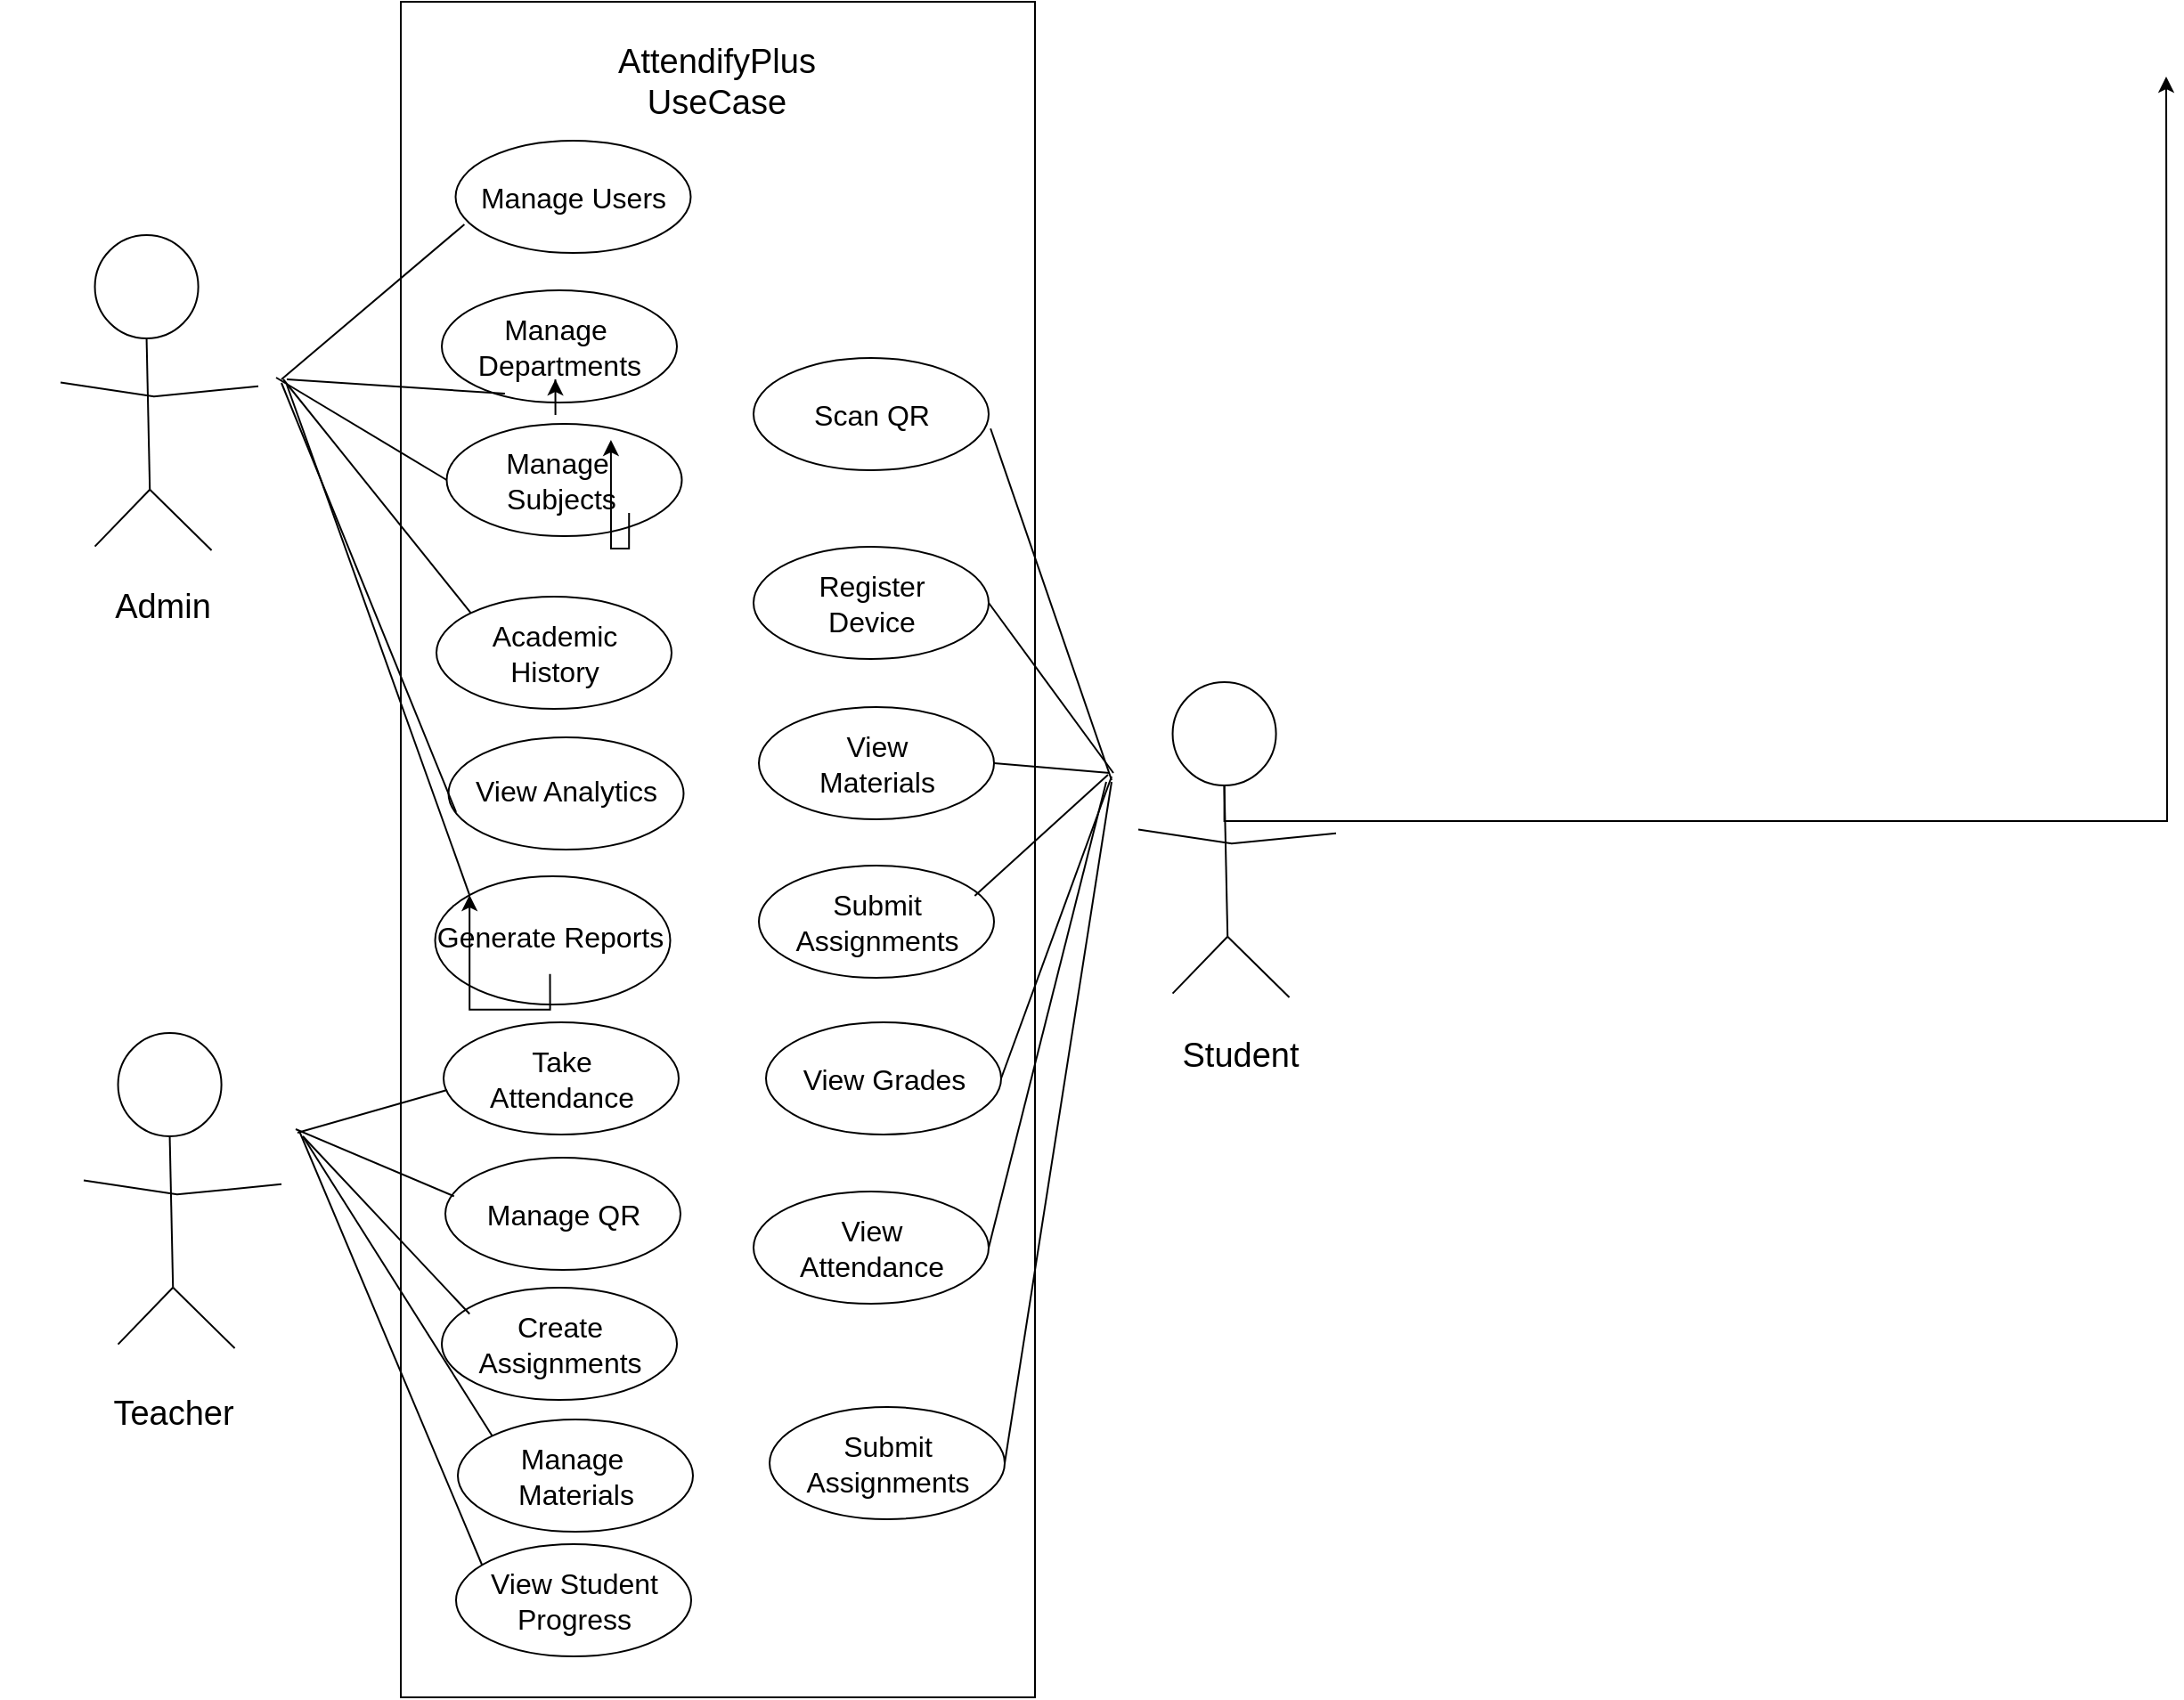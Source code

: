 <mxfile version="28.0.7">
  <diagram name="Page-1" id="vYeBrYP21lwAFHuQtVtp">
    <mxGraphModel dx="1676" dy="984" grid="0" gridSize="10" guides="1" tooltips="1" connect="1" arrows="1" fold="1" page="1" pageScale="1" pageWidth="850" pageHeight="1100" background="light-dark(#FFFFFF,#FFFFFF)" math="0" shadow="0">
      <root>
        <mxCell id="0" />
        <mxCell id="1" parent="0" />
        <mxCell id="gyNPG7Q4JXEVwgcOxmVo-3" value="" style="rounded=0;whiteSpace=wrap;html=1;fillColor=none;strokeWidth=1;strokeColor=light-dark(#000000,#000000);" vertex="1" parent="1">
          <mxGeometry x="247" y="23" width="356" height="952" as="geometry" />
        </mxCell>
        <mxCell id="gyNPG7Q4JXEVwgcOxmVo-4" value="&lt;font style=&quot;font-size: 19px;&quot;&gt;AttendifyPlus UseCase&lt;/font&gt;" style="text;html=1;align=center;verticalAlign=middle;whiteSpace=wrap;rounded=0;fontColor=light-dark(#000000,#000000);" vertex="1" parent="1">
          <mxGeometry x="333" y="40" width="183" height="55" as="geometry" />
        </mxCell>
        <mxCell id="gyNPG7Q4JXEVwgcOxmVo-10" value="" style="group" vertex="1" connectable="0" parent="1">
          <mxGeometry x="56" y="154" width="111" height="177" as="geometry" />
        </mxCell>
        <mxCell id="gyNPG7Q4JXEVwgcOxmVo-5" value="" style="ellipse;whiteSpace=wrap;html=1;aspect=fixed;fillColor=none;strokeColor=light-dark(#000000,#000000);" vertex="1" parent="gyNPG7Q4JXEVwgcOxmVo-10">
          <mxGeometry x="19.271" width="58.033" height="58.033" as="geometry" />
        </mxCell>
        <mxCell id="gyNPG7Q4JXEVwgcOxmVo-6" value="" style="endArrow=none;html=1;rounded=0;entryX=0.5;entryY=1;entryDx=0;entryDy=0;strokeColor=light-dark(#000000,#000000);" edge="1" parent="gyNPG7Q4JXEVwgcOxmVo-10" target="gyNPG7Q4JXEVwgcOxmVo-5">
          <mxGeometry width="50" height="50" relative="1" as="geometry">
            <mxPoint x="50.104" y="142.906" as="sourcePoint" />
            <mxPoint x="81.708" y="106.635" as="targetPoint" />
          </mxGeometry>
        </mxCell>
        <mxCell id="gyNPG7Q4JXEVwgcOxmVo-7" value="" style="endArrow=none;html=1;rounded=0;strokeColor=light-dark(#000000,#000000);" edge="1" parent="gyNPG7Q4JXEVwgcOxmVo-10">
          <mxGeometry width="50" height="50" relative="1" as="geometry">
            <mxPoint x="19.271" y="174.824" as="sourcePoint" />
            <mxPoint x="50.104" y="142.906" as="targetPoint" />
          </mxGeometry>
        </mxCell>
        <mxCell id="gyNPG7Q4JXEVwgcOxmVo-8" value="" style="endArrow=none;html=1;rounded=0;strokeColor=light-dark(#000000,#000000);" edge="1" parent="gyNPG7Q4JXEVwgcOxmVo-10">
          <mxGeometry width="50" height="50" relative="1" as="geometry">
            <mxPoint x="84.792" y="177" as="sourcePoint" />
            <mxPoint x="50.104" y="142.906" as="targetPoint" />
          </mxGeometry>
        </mxCell>
        <mxCell id="gyNPG7Q4JXEVwgcOxmVo-9" value="" style="endArrow=none;html=1;rounded=0;strokeColor=light-dark(#000000,#000000);" edge="1" parent="gyNPG7Q4JXEVwgcOxmVo-10">
          <mxGeometry width="50" height="50" relative="1" as="geometry">
            <mxPoint y="82.697" as="sourcePoint" />
            <mxPoint x="111" y="84.873" as="targetPoint" />
            <Array as="points">
              <mxPoint x="52.417" y="90.676" />
            </Array>
          </mxGeometry>
        </mxCell>
        <mxCell id="gyNPG7Q4JXEVwgcOxmVo-11" value="&lt;font style=&quot;font-size: 19px;&quot;&gt;Admin&lt;/font&gt;" style="text;html=1;align=center;verticalAlign=middle;whiteSpace=wrap;rounded=0;fontColor=light-dark(#000000,#000000);" vertex="1" parent="1">
          <mxGeometry x="22" y="335" width="183" height="55" as="geometry" />
        </mxCell>
        <mxCell id="gyNPG7Q4JXEVwgcOxmVo-12" value="" style="group" vertex="1" connectable="0" parent="1">
          <mxGeometry x="69" y="602" width="111" height="177" as="geometry" />
        </mxCell>
        <mxCell id="gyNPG7Q4JXEVwgcOxmVo-13" value="" style="ellipse;whiteSpace=wrap;html=1;aspect=fixed;fillColor=none;strokeColor=light-dark(#000000,#000000);" vertex="1" parent="gyNPG7Q4JXEVwgcOxmVo-12">
          <mxGeometry x="19.271" width="58.033" height="58.033" as="geometry" />
        </mxCell>
        <mxCell id="gyNPG7Q4JXEVwgcOxmVo-14" value="" style="endArrow=none;html=1;rounded=0;entryX=0.5;entryY=1;entryDx=0;entryDy=0;strokeColor=light-dark(#000000,#000000);" edge="1" parent="gyNPG7Q4JXEVwgcOxmVo-12" target="gyNPG7Q4JXEVwgcOxmVo-13">
          <mxGeometry width="50" height="50" relative="1" as="geometry">
            <mxPoint x="50.104" y="142.906" as="sourcePoint" />
            <mxPoint x="81.708" y="106.635" as="targetPoint" />
          </mxGeometry>
        </mxCell>
        <mxCell id="gyNPG7Q4JXEVwgcOxmVo-15" value="" style="endArrow=none;html=1;rounded=0;strokeColor=light-dark(#000000,#000000);" edge="1" parent="gyNPG7Q4JXEVwgcOxmVo-12">
          <mxGeometry width="50" height="50" relative="1" as="geometry">
            <mxPoint x="19.271" y="174.824" as="sourcePoint" />
            <mxPoint x="50.104" y="142.906" as="targetPoint" />
          </mxGeometry>
        </mxCell>
        <mxCell id="gyNPG7Q4JXEVwgcOxmVo-16" value="" style="endArrow=none;html=1;rounded=0;strokeColor=light-dark(#000000,#000000);" edge="1" parent="gyNPG7Q4JXEVwgcOxmVo-12">
          <mxGeometry width="50" height="50" relative="1" as="geometry">
            <mxPoint x="84.792" y="177" as="sourcePoint" />
            <mxPoint x="50.104" y="142.906" as="targetPoint" />
          </mxGeometry>
        </mxCell>
        <mxCell id="gyNPG7Q4JXEVwgcOxmVo-17" value="" style="endArrow=none;html=1;rounded=0;strokeColor=light-dark(#000000,#000000);" edge="1" parent="gyNPG7Q4JXEVwgcOxmVo-12">
          <mxGeometry width="50" height="50" relative="1" as="geometry">
            <mxPoint y="82.697" as="sourcePoint" />
            <mxPoint x="111" y="84.873" as="targetPoint" />
            <Array as="points">
              <mxPoint x="52.417" y="90.676" />
            </Array>
          </mxGeometry>
        </mxCell>
        <mxCell id="gyNPG7Q4JXEVwgcOxmVo-18" value="&lt;font style=&quot;font-size: 19px;&quot;&gt;Teacher&lt;/font&gt;" style="text;html=1;align=center;verticalAlign=middle;whiteSpace=wrap;rounded=0;fontColor=light-dark(#000000,#000000);" vertex="1" parent="1">
          <mxGeometry x="28" y="788" width="183" height="55" as="geometry" />
        </mxCell>
        <mxCell id="gyNPG7Q4JXEVwgcOxmVo-19" value="" style="group" vertex="1" connectable="0" parent="1">
          <mxGeometry x="661" y="405" width="111" height="177" as="geometry" />
        </mxCell>
        <mxCell id="gyNPG7Q4JXEVwgcOxmVo-26" style="edgeStyle=orthogonalEdgeStyle;rounded=0;orthogonalLoop=1;jettySize=auto;html=1;exitX=0.5;exitY=1;exitDx=0;exitDy=0;" edge="1" parent="gyNPG7Q4JXEVwgcOxmVo-19" source="gyNPG7Q4JXEVwgcOxmVo-20">
          <mxGeometry relative="1" as="geometry">
            <mxPoint x="577" y="-340" as="targetPoint" />
          </mxGeometry>
        </mxCell>
        <mxCell id="gyNPG7Q4JXEVwgcOxmVo-20" value="" style="ellipse;whiteSpace=wrap;html=1;aspect=fixed;fillColor=none;strokeColor=light-dark(#000000,#000000);" vertex="1" parent="gyNPG7Q4JXEVwgcOxmVo-19">
          <mxGeometry x="19.271" width="58.033" height="58.033" as="geometry" />
        </mxCell>
        <mxCell id="gyNPG7Q4JXEVwgcOxmVo-21" value="" style="endArrow=none;html=1;rounded=0;entryX=0.5;entryY=1;entryDx=0;entryDy=0;strokeColor=light-dark(#000000,#000000);" edge="1" parent="gyNPG7Q4JXEVwgcOxmVo-19" target="gyNPG7Q4JXEVwgcOxmVo-20">
          <mxGeometry width="50" height="50" relative="1" as="geometry">
            <mxPoint x="50.104" y="142.906" as="sourcePoint" />
            <mxPoint x="81.708" y="106.635" as="targetPoint" />
          </mxGeometry>
        </mxCell>
        <mxCell id="gyNPG7Q4JXEVwgcOxmVo-22" value="" style="endArrow=none;html=1;rounded=0;strokeColor=light-dark(#000000,#000000);" edge="1" parent="gyNPG7Q4JXEVwgcOxmVo-19">
          <mxGeometry width="50" height="50" relative="1" as="geometry">
            <mxPoint x="19.271" y="174.824" as="sourcePoint" />
            <mxPoint x="50.104" y="142.906" as="targetPoint" />
          </mxGeometry>
        </mxCell>
        <mxCell id="gyNPG7Q4JXEVwgcOxmVo-23" value="" style="endArrow=none;html=1;rounded=0;strokeColor=light-dark(#000000,#000000);" edge="1" parent="gyNPG7Q4JXEVwgcOxmVo-19">
          <mxGeometry width="50" height="50" relative="1" as="geometry">
            <mxPoint x="84.792" y="177" as="sourcePoint" />
            <mxPoint x="50.104" y="142.906" as="targetPoint" />
          </mxGeometry>
        </mxCell>
        <mxCell id="gyNPG7Q4JXEVwgcOxmVo-24" value="" style="endArrow=none;html=1;rounded=0;strokeColor=light-dark(#000000,#000000);" edge="1" parent="gyNPG7Q4JXEVwgcOxmVo-19">
          <mxGeometry width="50" height="50" relative="1" as="geometry">
            <mxPoint y="82.697" as="sourcePoint" />
            <mxPoint x="111" y="84.873" as="targetPoint" />
            <Array as="points">
              <mxPoint x="52.417" y="90.676" />
            </Array>
          </mxGeometry>
        </mxCell>
        <mxCell id="gyNPG7Q4JXEVwgcOxmVo-25" value="&lt;font style=&quot;font-size: 19px;&quot;&gt;Student&lt;/font&gt;" style="text;html=1;align=center;verticalAlign=middle;whiteSpace=wrap;rounded=0;fontColor=light-dark(#000000,#000000);" vertex="1" parent="1">
          <mxGeometry x="627" y="587" width="183" height="55" as="geometry" />
        </mxCell>
        <mxCell id="gyNPG7Q4JXEVwgcOxmVo-58" value="" style="group" vertex="1" connectable="0" parent="1">
          <mxGeometry x="263" y="101" width="161.5" height="63" as="geometry" />
        </mxCell>
        <mxCell id="gyNPG7Q4JXEVwgcOxmVo-27" value="" style="ellipse;whiteSpace=wrap;html=1;strokeColor=light-dark(#000000,#000000);fillColor=none;" vertex="1" parent="gyNPG7Q4JXEVwgcOxmVo-58">
          <mxGeometry x="14.75" width="132" height="63" as="geometry" />
        </mxCell>
        <mxCell id="gyNPG7Q4JXEVwgcOxmVo-50" value="&lt;font&gt;Manage Users&lt;/font&gt;" style="text;html=1;align=center;verticalAlign=middle;whiteSpace=wrap;rounded=0;fontColor=light-dark(#000000,#000000);fontSize=16;" vertex="1" parent="gyNPG7Q4JXEVwgcOxmVo-58">
          <mxGeometry y="13" width="161.5" height="37" as="geometry" />
        </mxCell>
        <mxCell id="gyNPG7Q4JXEVwgcOxmVo-59" value="" style="group" vertex="1" connectable="0" parent="1">
          <mxGeometry x="248" y="185" width="161.5" height="63" as="geometry" />
        </mxCell>
        <mxCell id="gyNPG7Q4JXEVwgcOxmVo-51" value="&lt;font&gt;Manage&lt;br&gt;&lt;/font&gt;&lt;div&gt;&lt;font&gt;&lt;span style=&quot;color: rgba(0, 0, 0, 0); font-family: monospace; font-size: 0px; text-align: start; text-wrap-mode: nowrap; background-color: transparent;&quot;&gt;%3CmxGraphModel%3E%3Croot%3E%3CmxCell%20id%3D%220%22%2F%3E%3CmxCell%20id%3D%221%22%20parent%3D%220%22%2F%3E%3CmxCell%20id%3D%222%22%20value%3D%22%26lt%3Bfont%26gt%3BManage%20Users%26lt%3B%2Ffont%26gt%3B%22%20style%3D%22text%3Bhtml%3D1%3Balign%3Dcenter%3BverticalAlign%3Dmiddle%3BwhiteSpace%3Dwrap%3Brounded%3D0%3BfontColor%3Dlight-dark(%23000000%2C%23000000)%3BfontSize%3D16%3B%22%20vertex%3D%221%22%20parent%3D%221%22%3E%3CmxGeometry%20x%3D%22259.25%22%20y%3D%22148%22%20width%3D%22161.5%22%20height%3D%2237%22%20as%3D%22geometry%22%2F%3E%3C%2FmxCell%3E%3C%2Froot%3E%3C%2FmxGraphModel%3E&lt;/span&gt;&amp;nbsp;Departments&lt;/font&gt;&lt;/div&gt;" style="text;html=1;align=center;verticalAlign=middle;whiteSpace=wrap;rounded=0;fontColor=light-dark(#000000,#000000);fontSize=16;" vertex="1" parent="gyNPG7Q4JXEVwgcOxmVo-59">
          <mxGeometry x="5" y="13" width="161.5" height="37" as="geometry" />
        </mxCell>
        <mxCell id="gyNPG7Q4JXEVwgcOxmVo-72" style="edgeStyle=orthogonalEdgeStyle;rounded=0;orthogonalLoop=1;jettySize=auto;html=1;exitX=0.5;exitY=1;exitDx=0;exitDy=0;" edge="1" parent="gyNPG7Q4JXEVwgcOxmVo-59" source="gyNPG7Q4JXEVwgcOxmVo-51" target="gyNPG7Q4JXEVwgcOxmVo-51">
          <mxGeometry relative="1" as="geometry" />
        </mxCell>
        <mxCell id="gyNPG7Q4JXEVwgcOxmVo-61" value="" style="group" vertex="1" connectable="0" parent="1">
          <mxGeometry x="254" y="260" width="246.25" height="63" as="geometry" />
        </mxCell>
        <mxCell id="gyNPG7Q4JXEVwgcOxmVo-66" value="" style="group" vertex="1" connectable="0" parent="gyNPG7Q4JXEVwgcOxmVo-61">
          <mxGeometry width="161.5" height="63" as="geometry" />
        </mxCell>
        <mxCell id="gyNPG7Q4JXEVwgcOxmVo-43" value="" style="ellipse;whiteSpace=wrap;html=1;strokeColor=light-dark(#000000,#000000);fillColor=none;" vertex="1" parent="gyNPG7Q4JXEVwgcOxmVo-66">
          <mxGeometry x="18.75" width="132" height="63" as="geometry" />
        </mxCell>
        <mxCell id="gyNPG7Q4JXEVwgcOxmVo-52" value="&lt;font&gt;Manage&lt;br&gt;&lt;/font&gt;&lt;div&gt;&lt;font&gt;&lt;span style=&quot;color: rgba(0, 0, 0, 0); font-family: monospace; font-size: 0px; text-align: start; text-wrap-mode: nowrap; background-color: transparent;&quot;&gt;%3CmxGraphModel%3E%3Croot%3E%3CmxCell%20id%3D%220%22%2F%3E%3CmxCell%20id%3D%221%22%20parent%3D%220%22%2F%3E%3CmxCell%20id%3D%222%22%20value%3D%22%26lt%3Bfont%26gt%3BManage%20Users%26lt%3B%2Ffont%26gt%3B%22%20style%3D%22text%3Bhtml%3D1%3Balign%3Dcenter%3BverticalAlign%3Dmiddle%3BwhiteSpace%3Dwrap%3Brounded%3D0%3BfontColor%3Dlight-dark(%23000000%2C%23000000)%3BfontSize%3D16%3B%22%20vertex%3D%221%22%20parent%3D%221%22%3E%3CmxGeometry%20x%3D%22259.25%22%20y%3D%22148%22%20width%3D%22161.5%22%20height%3D%2237%22%20as%3D%22geometry%22%2F%3E%3C%2FmxCell%3E%3C%2Froot%3E%3C%2FmxGraphModel%3E&lt;/span&gt;&amp;nbsp;Subjects&lt;/font&gt;&lt;/div&gt;" style="text;html=1;align=center;verticalAlign=middle;whiteSpace=wrap;rounded=0;fontColor=light-dark(#000000,#000000);fontSize=16;" vertex="1" parent="gyNPG7Q4JXEVwgcOxmVo-66">
          <mxGeometry y="13" width="161.5" height="37" as="geometry" />
        </mxCell>
        <mxCell id="gyNPG7Q4JXEVwgcOxmVo-65" style="edgeStyle=orthogonalEdgeStyle;rounded=0;orthogonalLoop=1;jettySize=auto;html=1;exitX=0.75;exitY=1;exitDx=0;exitDy=0;entryX=0.687;entryY=-0.108;entryDx=0;entryDy=0;entryPerimeter=0;" edge="1" parent="gyNPG7Q4JXEVwgcOxmVo-66" source="gyNPG7Q4JXEVwgcOxmVo-52" target="gyNPG7Q4JXEVwgcOxmVo-52">
          <mxGeometry relative="1" as="geometry" />
        </mxCell>
        <mxCell id="gyNPG7Q4JXEVwgcOxmVo-62" value="" style="group" vertex="1" connectable="0" parent="1">
          <mxGeometry x="259" y="436" width="161.5" height="63" as="geometry" />
        </mxCell>
        <mxCell id="gyNPG7Q4JXEVwgcOxmVo-44" value="" style="ellipse;whiteSpace=wrap;html=1;strokeColor=light-dark(#000000,#000000);fillColor=none;" vertex="1" parent="gyNPG7Q4JXEVwgcOxmVo-62">
          <mxGeometry x="14.75" width="132" height="63" as="geometry" />
        </mxCell>
        <mxCell id="gyNPG7Q4JXEVwgcOxmVo-53" value="View Analytics" style="text;html=1;align=center;verticalAlign=middle;whiteSpace=wrap;rounded=0;fontColor=light-dark(#000000,#000000);fontSize=16;" vertex="1" parent="gyNPG7Q4JXEVwgcOxmVo-62">
          <mxGeometry y="11" width="161.5" height="37" as="geometry" />
        </mxCell>
        <mxCell id="gyNPG7Q4JXEVwgcOxmVo-60" value="" style="group" vertex="1" connectable="0" parent="1">
          <mxGeometry x="250" y="514" width="161.5" height="72" as="geometry" />
        </mxCell>
        <mxCell id="gyNPG7Q4JXEVwgcOxmVo-46" value="" style="ellipse;whiteSpace=wrap;html=1;strokeColor=light-dark(#000000,#000000);fillColor=none;" vertex="1" parent="gyNPG7Q4JXEVwgcOxmVo-60">
          <mxGeometry x="16.25" width="132" height="72" as="geometry" />
        </mxCell>
        <mxCell id="gyNPG7Q4JXEVwgcOxmVo-64" style="edgeStyle=orthogonalEdgeStyle;rounded=0;orthogonalLoop=1;jettySize=auto;html=1;exitX=0.5;exitY=1;exitDx=0;exitDy=0;entryX=0;entryY=0;entryDx=0;entryDy=0;" edge="1" parent="gyNPG7Q4JXEVwgcOxmVo-60" source="gyNPG7Q4JXEVwgcOxmVo-55" target="gyNPG7Q4JXEVwgcOxmVo-46">
          <mxGeometry relative="1" as="geometry" />
        </mxCell>
        <mxCell id="gyNPG7Q4JXEVwgcOxmVo-55" value="Generate Reports" style="text;html=1;align=center;verticalAlign=middle;whiteSpace=wrap;rounded=0;fontColor=light-dark(#000000,#000000);fontSize=16;" vertex="1" parent="gyNPG7Q4JXEVwgcOxmVo-60">
          <mxGeometry y="12.571" width="161.5" height="42.286" as="geometry" />
        </mxCell>
        <mxCell id="gyNPG7Q4JXEVwgcOxmVo-69" value="" style="endArrow=none;html=1;rounded=0;strokeWidth=1;strokeColor=light-dark(#000000,#000000);entryX=0.122;entryY=0.919;entryDx=0;entryDy=0;entryPerimeter=0;" edge="1" parent="1" target="gyNPG7Q4JXEVwgcOxmVo-50">
          <mxGeometry width="50" height="50" relative="1" as="geometry">
            <mxPoint x="180" y="235" as="sourcePoint" />
            <mxPoint x="244" y="202" as="targetPoint" />
          </mxGeometry>
        </mxCell>
        <mxCell id="gyNPG7Q4JXEVwgcOxmVo-70" value="" style="endArrow=none;html=1;rounded=0;strokeWidth=1;strokeColor=light-dark(#000000,#000000);entryX=0;entryY=0.5;entryDx=0;entryDy=0;" edge="1" parent="1" target="gyNPG7Q4JXEVwgcOxmVo-43">
          <mxGeometry width="50" height="50" relative="1" as="geometry">
            <mxPoint x="177" y="234" as="sourcePoint" />
            <mxPoint x="296" y="249" as="targetPoint" />
          </mxGeometry>
        </mxCell>
        <mxCell id="gyNPG7Q4JXEVwgcOxmVo-71" value="" style="endArrow=none;html=1;rounded=0;strokeWidth=1;strokeColor=light-dark(#000000,#000000);entryX=0;entryY=0;entryDx=0;entryDy=0;" edge="1" parent="1" target="gyNPG7Q4JXEVwgcOxmVo-45">
          <mxGeometry width="50" height="50" relative="1" as="geometry">
            <mxPoint x="181" y="235" as="sourcePoint" />
            <mxPoint x="300" y="235" as="targetPoint" />
          </mxGeometry>
        </mxCell>
        <mxCell id="gyNPG7Q4JXEVwgcOxmVo-42" value="" style="ellipse;whiteSpace=wrap;html=1;strokeColor=light-dark(#000000,#000000);fillColor=none;" vertex="1" parent="1">
          <mxGeometry x="270" y="185" width="132" height="63" as="geometry" />
        </mxCell>
        <mxCell id="gyNPG7Q4JXEVwgcOxmVo-73" value="" style="endArrow=none;html=1;rounded=0;strokeWidth=1;strokeColor=light-dark(#000000,#000000);entryX=0.269;entryY=0.921;entryDx=0;entryDy=0;entryPerimeter=0;" edge="1" parent="1" target="gyNPG7Q4JXEVwgcOxmVo-42">
          <mxGeometry width="50" height="50" relative="1" as="geometry">
            <mxPoint x="183" y="235" as="sourcePoint" />
            <mxPoint x="319" y="205" as="targetPoint" />
          </mxGeometry>
        </mxCell>
        <mxCell id="gyNPG7Q4JXEVwgcOxmVo-75" value="" style="group" vertex="1" connectable="0" parent="1">
          <mxGeometry x="267" y="355" width="132" height="67" as="geometry" />
        </mxCell>
        <mxCell id="gyNPG7Q4JXEVwgcOxmVo-45" value="" style="ellipse;whiteSpace=wrap;html=1;strokeColor=light-dark(#000000,#000000);fillColor=none;" vertex="1" parent="gyNPG7Q4JXEVwgcOxmVo-75">
          <mxGeometry y="2" width="132" height="63" as="geometry" />
        </mxCell>
        <mxCell id="gyNPG7Q4JXEVwgcOxmVo-54" value="Academic&lt;div&gt;History&lt;/div&gt;" style="text;html=1;align=center;verticalAlign=middle;whiteSpace=wrap;rounded=0;fontColor=light-dark(#000000,#000000);fontSize=16;" vertex="1" parent="gyNPG7Q4JXEVwgcOxmVo-75">
          <mxGeometry x="15.62" width="100.75" height="67" as="geometry" />
        </mxCell>
        <mxCell id="gyNPG7Q4JXEVwgcOxmVo-76" value="" style="endArrow=none;html=1;rounded=0;strokeWidth=1;strokeColor=light-dark(#000000,#000000);entryX=0;entryY=0;entryDx=0;entryDy=0;" edge="1" parent="1" target="gyNPG7Q4JXEVwgcOxmVo-46">
          <mxGeometry width="50" height="50" relative="1" as="geometry">
            <mxPoint x="183" y="238" as="sourcePoint" />
            <mxPoint x="585" y="217" as="targetPoint" />
          </mxGeometry>
        </mxCell>
        <mxCell id="gyNPG7Q4JXEVwgcOxmVo-77" value="" style="endArrow=none;html=1;rounded=0;strokeWidth=1;strokeColor=light-dark(#000000,#000000);" edge="1" parent="1">
          <mxGeometry width="50" height="50" relative="1" as="geometry">
            <mxPoint x="180" y="237" as="sourcePoint" />
            <mxPoint x="278" y="478" as="targetPoint" />
          </mxGeometry>
        </mxCell>
        <mxCell id="gyNPG7Q4JXEVwgcOxmVo-78" value="" style="group" vertex="1" connectable="0" parent="1">
          <mxGeometry x="271" y="594" width="132" height="67" as="geometry" />
        </mxCell>
        <mxCell id="gyNPG7Q4JXEVwgcOxmVo-79" value="" style="ellipse;whiteSpace=wrap;html=1;strokeColor=light-dark(#000000,#000000);fillColor=none;" vertex="1" parent="gyNPG7Q4JXEVwgcOxmVo-78">
          <mxGeometry y="2" width="132" height="63" as="geometry" />
        </mxCell>
        <mxCell id="gyNPG7Q4JXEVwgcOxmVo-80" value="Take Attendance" style="text;html=1;align=center;verticalAlign=middle;whiteSpace=wrap;rounded=0;fontColor=light-dark(#000000,#000000);fontSize=16;" vertex="1" parent="gyNPG7Q4JXEVwgcOxmVo-78">
          <mxGeometry x="15.62" width="100.75" height="67" as="geometry" />
        </mxCell>
        <mxCell id="gyNPG7Q4JXEVwgcOxmVo-81" value="" style="group" vertex="1" connectable="0" parent="1">
          <mxGeometry x="272" y="670" width="132" height="67" as="geometry" />
        </mxCell>
        <mxCell id="gyNPG7Q4JXEVwgcOxmVo-82" value="" style="ellipse;whiteSpace=wrap;html=1;strokeColor=light-dark(#000000,#000000);fillColor=none;" vertex="1" parent="gyNPG7Q4JXEVwgcOxmVo-81">
          <mxGeometry y="2" width="132" height="63" as="geometry" />
        </mxCell>
        <mxCell id="gyNPG7Q4JXEVwgcOxmVo-83" value="Manage QR" style="text;html=1;align=center;verticalAlign=middle;whiteSpace=wrap;rounded=0;fontColor=light-dark(#000000,#000000);fontSize=16;" vertex="1" parent="gyNPG7Q4JXEVwgcOxmVo-81">
          <mxGeometry x="15.62" width="100.75" height="67" as="geometry" />
        </mxCell>
        <mxCell id="gyNPG7Q4JXEVwgcOxmVo-84" value="" style="group" vertex="1" connectable="0" parent="1">
          <mxGeometry x="270" y="743" width="132" height="67" as="geometry" />
        </mxCell>
        <mxCell id="gyNPG7Q4JXEVwgcOxmVo-85" value="" style="ellipse;whiteSpace=wrap;html=1;strokeColor=light-dark(#000000,#000000);fillColor=none;" vertex="1" parent="gyNPG7Q4JXEVwgcOxmVo-84">
          <mxGeometry y="2" width="132" height="63" as="geometry" />
        </mxCell>
        <mxCell id="gyNPG7Q4JXEVwgcOxmVo-86" value="Create Assignments" style="text;html=1;align=center;verticalAlign=middle;whiteSpace=wrap;rounded=0;fontColor=light-dark(#000000,#000000);fontSize=16;" vertex="1" parent="gyNPG7Q4JXEVwgcOxmVo-84">
          <mxGeometry x="15.62" width="100.75" height="67" as="geometry" />
        </mxCell>
        <mxCell id="gyNPG7Q4JXEVwgcOxmVo-87" value="" style="group" vertex="1" connectable="0" parent="1">
          <mxGeometry x="279" y="817" width="132" height="67" as="geometry" />
        </mxCell>
        <mxCell id="gyNPG7Q4JXEVwgcOxmVo-88" value="" style="ellipse;whiteSpace=wrap;html=1;strokeColor=light-dark(#000000,#000000);fillColor=none;" vertex="1" parent="gyNPG7Q4JXEVwgcOxmVo-87">
          <mxGeometry y="2" width="132" height="63" as="geometry" />
        </mxCell>
        <mxCell id="gyNPG7Q4JXEVwgcOxmVo-89" value="Manage&amp;nbsp;&lt;div&gt;Materials&lt;/div&gt;" style="text;html=1;align=center;verticalAlign=middle;whiteSpace=wrap;rounded=0;fontColor=light-dark(#000000,#000000);fontSize=16;" vertex="1" parent="gyNPG7Q4JXEVwgcOxmVo-87">
          <mxGeometry x="15.62" width="100.75" height="67" as="geometry" />
        </mxCell>
        <mxCell id="gyNPG7Q4JXEVwgcOxmVo-91" value="" style="group" vertex="1" connectable="0" parent="1">
          <mxGeometry x="278" y="887" width="132" height="67" as="geometry" />
        </mxCell>
        <mxCell id="gyNPG7Q4JXEVwgcOxmVo-92" value="" style="ellipse;whiteSpace=wrap;html=1;strokeColor=light-dark(#000000,#000000);fillColor=none;" vertex="1" parent="gyNPG7Q4JXEVwgcOxmVo-91">
          <mxGeometry y="2" width="132" height="63" as="geometry" />
        </mxCell>
        <mxCell id="gyNPG7Q4JXEVwgcOxmVo-93" value="View Student Progress" style="text;html=1;align=center;verticalAlign=middle;whiteSpace=wrap;rounded=0;fontColor=light-dark(#000000,#000000);fontSize=16;" vertex="1" parent="gyNPG7Q4JXEVwgcOxmVo-91">
          <mxGeometry x="15.62" width="100.75" height="67" as="geometry" />
        </mxCell>
        <mxCell id="gyNPG7Q4JXEVwgcOxmVo-94" value="" style="group" vertex="1" connectable="0" parent="1">
          <mxGeometry x="445" y="327" width="132" height="67" as="geometry" />
        </mxCell>
        <mxCell id="gyNPG7Q4JXEVwgcOxmVo-95" value="" style="ellipse;whiteSpace=wrap;html=1;strokeColor=light-dark(#000000,#000000);fillColor=none;" vertex="1" parent="gyNPG7Q4JXEVwgcOxmVo-94">
          <mxGeometry y="2" width="132" height="63" as="geometry" />
        </mxCell>
        <mxCell id="gyNPG7Q4JXEVwgcOxmVo-96" value="Register&lt;div&gt;Device&lt;/div&gt;" style="text;html=1;align=center;verticalAlign=middle;whiteSpace=wrap;rounded=0;fontColor=light-dark(#000000,#000000);fontSize=16;" vertex="1" parent="gyNPG7Q4JXEVwgcOxmVo-94">
          <mxGeometry x="15.62" width="100.75" height="67" as="geometry" />
        </mxCell>
        <mxCell id="gyNPG7Q4JXEVwgcOxmVo-97" value="" style="group" vertex="1" connectable="0" parent="1">
          <mxGeometry x="448" y="417" width="132" height="67" as="geometry" />
        </mxCell>
        <mxCell id="gyNPG7Q4JXEVwgcOxmVo-98" value="" style="ellipse;whiteSpace=wrap;html=1;strokeColor=light-dark(#000000,#000000);fillColor=none;" vertex="1" parent="gyNPG7Q4JXEVwgcOxmVo-97">
          <mxGeometry y="2" width="132" height="63" as="geometry" />
        </mxCell>
        <mxCell id="gyNPG7Q4JXEVwgcOxmVo-99" value="View&lt;div&gt;Materials&lt;/div&gt;" style="text;html=1;align=center;verticalAlign=middle;whiteSpace=wrap;rounded=0;fontColor=light-dark(#000000,#000000);fontSize=16;" vertex="1" parent="gyNPG7Q4JXEVwgcOxmVo-97">
          <mxGeometry x="15.62" width="100.75" height="67" as="geometry" />
        </mxCell>
        <mxCell id="gyNPG7Q4JXEVwgcOxmVo-100" value="" style="group" vertex="1" connectable="0" parent="1">
          <mxGeometry x="448" y="506" width="132" height="67" as="geometry" />
        </mxCell>
        <mxCell id="gyNPG7Q4JXEVwgcOxmVo-101" value="" style="ellipse;whiteSpace=wrap;html=1;strokeColor=light-dark(#000000,#000000);fillColor=none;" vertex="1" parent="gyNPG7Q4JXEVwgcOxmVo-100">
          <mxGeometry y="2" width="132" height="63" as="geometry" />
        </mxCell>
        <mxCell id="gyNPG7Q4JXEVwgcOxmVo-102" value="Submit&lt;div&gt;Assignments&lt;/div&gt;" style="text;html=1;align=center;verticalAlign=middle;whiteSpace=wrap;rounded=0;fontColor=light-dark(#000000,#000000);fontSize=16;" vertex="1" parent="gyNPG7Q4JXEVwgcOxmVo-100">
          <mxGeometry x="15.62" width="100.75" height="67" as="geometry" />
        </mxCell>
        <mxCell id="gyNPG7Q4JXEVwgcOxmVo-103" value="" style="group" vertex="1" connectable="0" parent="1">
          <mxGeometry x="452" y="594" width="132" height="67" as="geometry" />
        </mxCell>
        <mxCell id="gyNPG7Q4JXEVwgcOxmVo-104" value="" style="ellipse;whiteSpace=wrap;html=1;strokeColor=light-dark(#000000,#000000);fillColor=none;" vertex="1" parent="gyNPG7Q4JXEVwgcOxmVo-103">
          <mxGeometry y="2" width="132" height="63" as="geometry" />
        </mxCell>
        <mxCell id="gyNPG7Q4JXEVwgcOxmVo-105" value="View Grades" style="text;html=1;align=center;verticalAlign=middle;whiteSpace=wrap;rounded=0;fontColor=light-dark(#000000,#000000);fontSize=16;" vertex="1" parent="gyNPG7Q4JXEVwgcOxmVo-103">
          <mxGeometry x="15.62" width="100.75" height="67" as="geometry" />
        </mxCell>
        <mxCell id="gyNPG7Q4JXEVwgcOxmVo-106" value="" style="group" vertex="1" connectable="0" parent="1">
          <mxGeometry x="445" y="689" width="132" height="67" as="geometry" />
        </mxCell>
        <mxCell id="gyNPG7Q4JXEVwgcOxmVo-107" value="" style="ellipse;whiteSpace=wrap;html=1;strokeColor=light-dark(#000000,#000000);fillColor=none;" vertex="1" parent="gyNPG7Q4JXEVwgcOxmVo-106">
          <mxGeometry y="2" width="132" height="63" as="geometry" />
        </mxCell>
        <mxCell id="gyNPG7Q4JXEVwgcOxmVo-108" value="View Attendance" style="text;html=1;align=center;verticalAlign=middle;whiteSpace=wrap;rounded=0;fontColor=light-dark(#000000,#000000);fontSize=16;" vertex="1" parent="gyNPG7Q4JXEVwgcOxmVo-106">
          <mxGeometry x="15.62" width="100.75" height="67" as="geometry" />
        </mxCell>
        <mxCell id="gyNPG7Q4JXEVwgcOxmVo-109" value="" style="group" vertex="1" connectable="0" parent="1">
          <mxGeometry x="445" y="221" width="132" height="67" as="geometry" />
        </mxCell>
        <mxCell id="gyNPG7Q4JXEVwgcOxmVo-110" value="" style="ellipse;whiteSpace=wrap;html=1;strokeColor=light-dark(#000000,#000000);fillColor=none;" vertex="1" parent="gyNPG7Q4JXEVwgcOxmVo-109">
          <mxGeometry y="2" width="132" height="63" as="geometry" />
        </mxCell>
        <mxCell id="gyNPG7Q4JXEVwgcOxmVo-111" value="Scan QR" style="text;html=1;align=center;verticalAlign=middle;whiteSpace=wrap;rounded=0;fontColor=light-dark(#000000,#000000);fontSize=16;" vertex="1" parent="gyNPG7Q4JXEVwgcOxmVo-109">
          <mxGeometry x="15.62" width="100.75" height="67" as="geometry" />
        </mxCell>
        <mxCell id="gyNPG7Q4JXEVwgcOxmVo-112" value="" style="group" vertex="1" connectable="0" parent="1">
          <mxGeometry x="454" y="810" width="132" height="67" as="geometry" />
        </mxCell>
        <mxCell id="gyNPG7Q4JXEVwgcOxmVo-113" value="" style="ellipse;whiteSpace=wrap;html=1;strokeColor=light-dark(#000000,#000000);fillColor=none;" vertex="1" parent="gyNPG7Q4JXEVwgcOxmVo-112">
          <mxGeometry y="2" width="132" height="63" as="geometry" />
        </mxCell>
        <mxCell id="gyNPG7Q4JXEVwgcOxmVo-114" value="Submit Assignments" style="text;html=1;align=center;verticalAlign=middle;whiteSpace=wrap;rounded=0;fontColor=light-dark(#000000,#000000);fontSize=16;" vertex="1" parent="gyNPG7Q4JXEVwgcOxmVo-112">
          <mxGeometry x="15.62" width="100.75" height="67" as="geometry" />
        </mxCell>
        <mxCell id="gyNPG7Q4JXEVwgcOxmVo-116" value="" style="endArrow=none;html=1;rounded=0;strokeWidth=1;strokeColor=light-dark(#000000,#000000);" edge="1" parent="1">
          <mxGeometry width="50" height="50" relative="1" as="geometry">
            <mxPoint x="189" y="658" as="sourcePoint" />
            <mxPoint x="273" y="634" as="targetPoint" />
          </mxGeometry>
        </mxCell>
        <mxCell id="gyNPG7Q4JXEVwgcOxmVo-117" value="" style="endArrow=none;html=1;rounded=0;strokeWidth=1;strokeColor=light-dark(#000000,#000000);entryX=0.037;entryY=0.344;entryDx=0;entryDy=0;entryPerimeter=0;" edge="1" parent="1" target="gyNPG7Q4JXEVwgcOxmVo-82">
          <mxGeometry width="50" height="50" relative="1" as="geometry">
            <mxPoint x="188" y="656" as="sourcePoint" />
            <mxPoint x="272" y="677" as="targetPoint" />
          </mxGeometry>
        </mxCell>
        <mxCell id="gyNPG7Q4JXEVwgcOxmVo-118" value="" style="endArrow=none;html=1;rounded=0;strokeWidth=1;strokeColor=light-dark(#000000,#000000);entryX=0;entryY=0.25;entryDx=0;entryDy=0;" edge="1" parent="1" target="gyNPG7Q4JXEVwgcOxmVo-86">
          <mxGeometry width="50" height="50" relative="1" as="geometry">
            <mxPoint x="192" y="660" as="sourcePoint" />
            <mxPoint x="355" y="745" as="targetPoint" />
          </mxGeometry>
        </mxCell>
        <mxCell id="gyNPG7Q4JXEVwgcOxmVo-119" value="" style="endArrow=none;html=1;rounded=0;strokeWidth=1;strokeColor=light-dark(#000000,#000000);entryX=0;entryY=0;entryDx=0;entryDy=0;" edge="1" parent="1" target="gyNPG7Q4JXEVwgcOxmVo-88">
          <mxGeometry width="50" height="50" relative="1" as="geometry">
            <mxPoint x="192" y="660" as="sourcePoint" />
            <mxPoint x="378" y="853" as="targetPoint" />
          </mxGeometry>
        </mxCell>
        <mxCell id="gyNPG7Q4JXEVwgcOxmVo-120" value="" style="endArrow=none;html=1;rounded=0;strokeWidth=1;strokeColor=light-dark(#000000,#000000);entryX=0;entryY=0.25;entryDx=0;entryDy=0;" edge="1" parent="1">
          <mxGeometry width="50" height="50" relative="1" as="geometry">
            <mxPoint x="190" y="657" as="sourcePoint" />
            <mxPoint x="292.62" y="900.75" as="targetPoint" />
          </mxGeometry>
        </mxCell>
        <mxCell id="gyNPG7Q4JXEVwgcOxmVo-121" value="" style="endArrow=none;html=1;rounded=0;strokeWidth=1;strokeColor=light-dark(#000000,#000000);exitX=1.008;exitY=0.629;exitDx=0;exitDy=0;exitPerimeter=0;" edge="1" parent="1" source="gyNPG7Q4JXEVwgcOxmVo-110">
          <mxGeometry width="50" height="50" relative="1" as="geometry">
            <mxPoint x="263" y="758" as="sourcePoint" />
            <mxPoint x="646" y="460" as="targetPoint" />
          </mxGeometry>
        </mxCell>
        <mxCell id="gyNPG7Q4JXEVwgcOxmVo-122" value="" style="endArrow=none;html=1;rounded=0;strokeWidth=1;strokeColor=light-dark(#000000,#000000);exitX=1.008;exitY=0.629;exitDx=0;exitDy=0;exitPerimeter=0;entryX=1;entryY=0.5;entryDx=0;entryDy=0;" edge="1" parent="1" target="gyNPG7Q4JXEVwgcOxmVo-95">
          <mxGeometry width="50" height="50" relative="1" as="geometry">
            <mxPoint x="647" y="456" as="sourcePoint" />
            <mxPoint x="702" y="562" as="targetPoint" />
          </mxGeometry>
        </mxCell>
        <mxCell id="gyNPG7Q4JXEVwgcOxmVo-123" value="" style="endArrow=none;html=1;rounded=0;strokeWidth=1;strokeColor=light-dark(#000000,#000000);exitX=1;exitY=0.5;exitDx=0;exitDy=0;" edge="1" parent="1" source="gyNPG7Q4JXEVwgcOxmVo-98">
          <mxGeometry width="50" height="50" relative="1" as="geometry">
            <mxPoint x="683" y="566" as="sourcePoint" />
            <mxPoint x="645" y="456" as="targetPoint" />
          </mxGeometry>
        </mxCell>
        <mxCell id="gyNPG7Q4JXEVwgcOxmVo-124" value="" style="endArrow=none;html=1;rounded=0;strokeWidth=1;strokeColor=light-dark(#000000,#000000);exitX=0.918;exitY=0.269;exitDx=0;exitDy=0;exitPerimeter=0;" edge="1" parent="1" source="gyNPG7Q4JXEVwgcOxmVo-101">
          <mxGeometry width="50" height="50" relative="1" as="geometry">
            <mxPoint x="604" y="545" as="sourcePoint" />
            <mxPoint x="644" y="457" as="targetPoint" />
          </mxGeometry>
        </mxCell>
        <mxCell id="gyNPG7Q4JXEVwgcOxmVo-125" value="" style="endArrow=none;html=1;rounded=0;strokeWidth=1;strokeColor=light-dark(#000000,#000000);exitX=1;exitY=0.5;exitDx=0;exitDy=0;" edge="1" parent="1" source="gyNPG7Q4JXEVwgcOxmVo-104">
          <mxGeometry width="50" height="50" relative="1" as="geometry">
            <mxPoint x="627" y="701" as="sourcePoint" />
            <mxPoint x="646" y="458" as="targetPoint" />
          </mxGeometry>
        </mxCell>
        <mxCell id="gyNPG7Q4JXEVwgcOxmVo-126" value="" style="endArrow=none;html=1;rounded=0;strokeWidth=1;strokeColor=light-dark(#000000,#000000);exitX=1;exitY=0.5;exitDx=0;exitDy=0;" edge="1" parent="1" source="gyNPG7Q4JXEVwgcOxmVo-107">
          <mxGeometry width="50" height="50" relative="1" as="geometry">
            <mxPoint x="605" y="869" as="sourcePoint" />
            <mxPoint x="643" y="461" as="targetPoint" />
          </mxGeometry>
        </mxCell>
        <mxCell id="gyNPG7Q4JXEVwgcOxmVo-127" value="" style="endArrow=none;html=1;rounded=0;strokeWidth=1;strokeColor=light-dark(#000000,#000000);exitX=1;exitY=0.5;exitDx=0;exitDy=0;" edge="1" parent="1" source="gyNPG7Q4JXEVwgcOxmVo-113">
          <mxGeometry width="50" height="50" relative="1" as="geometry">
            <mxPoint x="592" y="1018" as="sourcePoint" />
            <mxPoint x="646" y="461" as="targetPoint" />
          </mxGeometry>
        </mxCell>
      </root>
    </mxGraphModel>
  </diagram>
</mxfile>
